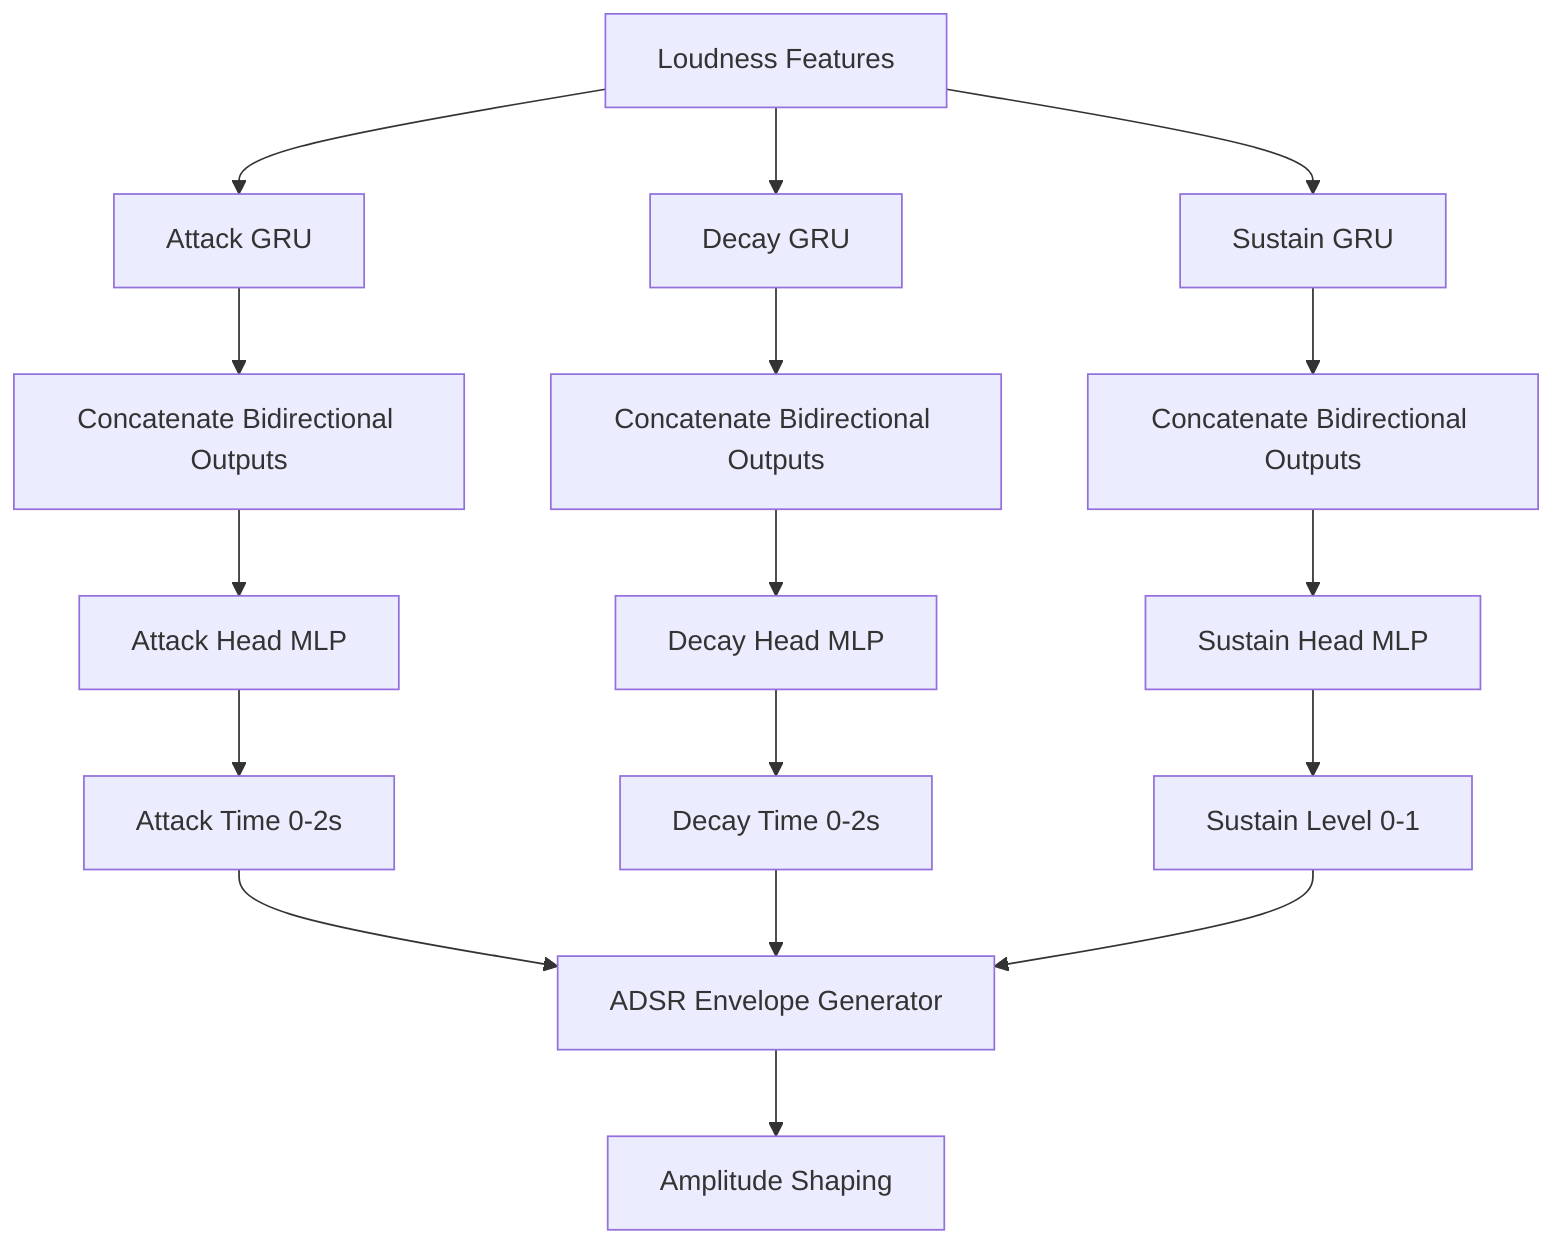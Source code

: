 flowchart TD
    A[Loudness Features] --> B[Attack GRU]
    A --> C[Decay GRU]
    A --> D[Sustain GRU]
    
    B --> E[Concatenate Bidirectional Outputs]
    C --> F[Concatenate Bidirectional Outputs]
    D --> G[Concatenate Bidirectional Outputs]
    
    E --> H[Attack Head MLP]
    F --> I[Decay Head MLP]
    G --> J[Sustain Head MLP]
    
    H --> K[Attack Time 0-2s]
    I --> L[Decay Time 0-2s]
    J --> M[Sustain Level 0-1]
    
    K --> N[ADSR Envelope Generator]
    L --> N
    M --> N
    N --> O[Amplitude Shaping]